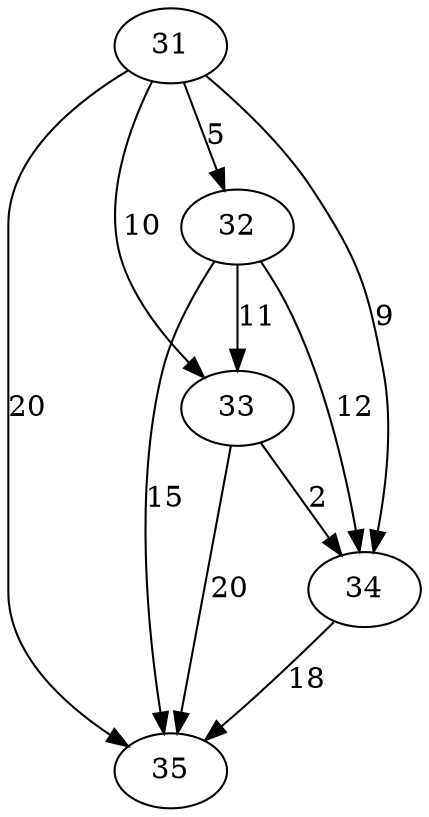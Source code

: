 digraph graph10 {
  31;
  32;
  33;
  34;
  35;
  31 -> 32 [label= 5];
  31 -> 33 [label= 10];
  31 -> 34 [label= 9];
  31 -> 35 [label= 20];
  32 -> 33 [label= 11];
  32 -> 34 [label= 12];
  32 -> 35 [label= 15];
  33 -> 34 [label= 2];
  33 -> 35 [label= 20];
  34 -> 35 [label= 18];
}
